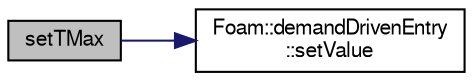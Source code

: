 digraph "setTMax"
{
  bgcolor="transparent";
  edge [fontname="FreeSans",fontsize="10",labelfontname="FreeSans",labelfontsize="10"];
  node [fontname="FreeSans",fontsize="10",shape=record];
  rankdir="LR";
  Node18 [label="setTMax",height=0.2,width=0.4,color="black", fillcolor="grey75", style="filled", fontcolor="black"];
  Node18 -> Node19 [color="midnightblue",fontsize="10",style="solid",fontname="FreeSans"];
  Node19 [label="Foam::demandDrivenEntry\l::setValue",height=0.2,width=0.4,color="black",URL="$a27642.html#a30686287476680bb3045da7127512e72",tooltip="Set the value. "];
}
